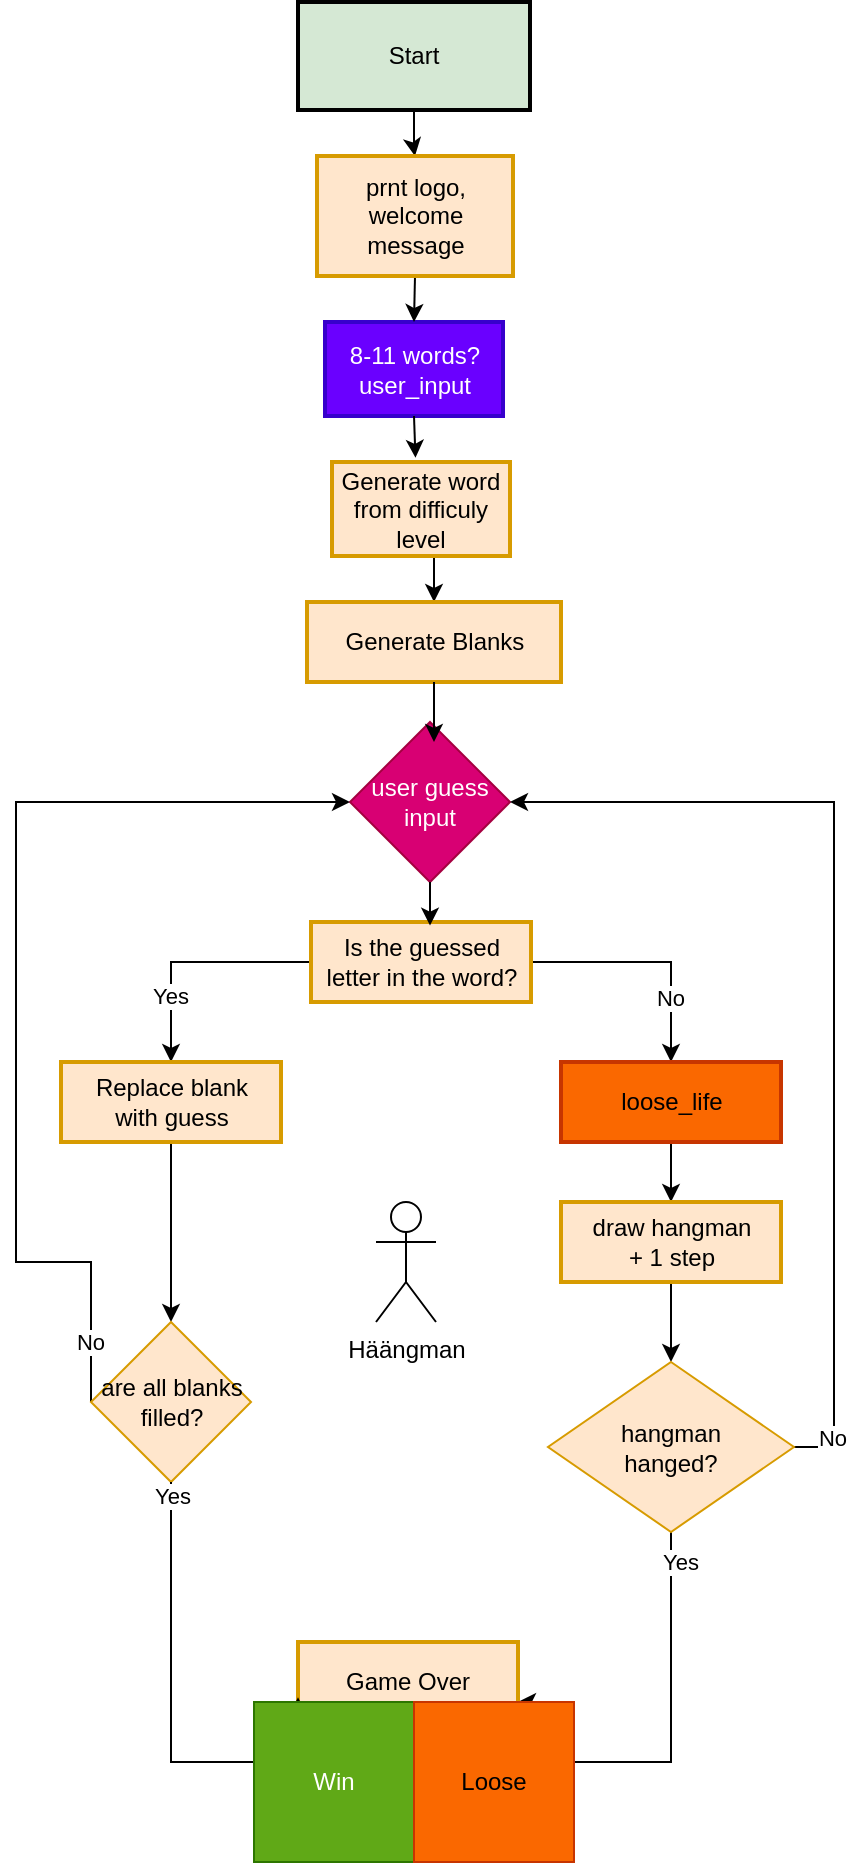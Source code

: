 <mxfile version="22.0.2" type="github">
  <diagram name="Page-1" id="w1LxiJ7KrOORrqjJ36fA">
    <mxGraphModel dx="1292" dy="1762" grid="1" gridSize="10" guides="1" tooltips="1" connect="1" arrows="1" fold="1" page="1" pageScale="1" pageWidth="850" pageHeight="1100" math="0" shadow="0">
      <root>
        <mxCell id="0" />
        <mxCell id="1" parent="0" />
        <mxCell id="DAebPcQWbNoey5Q_lOOY-26" style="edgeStyle=orthogonalEdgeStyle;rounded=0;orthogonalLoop=1;jettySize=auto;html=1;" edge="1" parent="1" source="2" target="DAebPcQWbNoey5Q_lOOY-25">
          <mxGeometry relative="1" as="geometry" />
        </mxCell>
        <mxCell id="2" value="Start" style="whiteSpace=wrap;strokeWidth=2;fillColor=#D5E8D4;" parent="1" vertex="1">
          <mxGeometry x="201" width="116" height="54" as="geometry" />
        </mxCell>
        <mxCell id="DAebPcQWbNoey5Q_lOOY-82" style="edgeStyle=orthogonalEdgeStyle;rounded=0;orthogonalLoop=1;jettySize=auto;html=1;exitX=0.5;exitY=1;exitDx=0;exitDy=0;entryX=0.5;entryY=0;entryDx=0;entryDy=0;" edge="1" parent="1" source="3" target="4">
          <mxGeometry relative="1" as="geometry" />
        </mxCell>
        <mxCell id="3" value="Generate word from difficuly level" style="whiteSpace=wrap;strokeWidth=2;fillColor=#ffe6cc;strokeColor=#d79b00;" parent="1" vertex="1">
          <mxGeometry x="218" y="230" width="89" height="47" as="geometry" />
        </mxCell>
        <mxCell id="4" value="Generate Blanks" style="whiteSpace=wrap;strokeWidth=2;fillColor=#ffe6cc;strokeColor=#d79b00;" parent="1" vertex="1">
          <mxGeometry x="205.5" y="300" width="127" height="40" as="geometry" />
        </mxCell>
        <mxCell id="DAebPcQWbNoey5Q_lOOY-24" value="8-11 words?&#xa;user_input" style="whiteSpace=wrap;strokeWidth=2;fillColor=#6a00ff;fontColor=#ffffff;strokeColor=#3700CC;" vertex="1" parent="1">
          <mxGeometry x="214.5" y="160" width="89" height="47" as="geometry" />
        </mxCell>
        <mxCell id="DAebPcQWbNoey5Q_lOOY-27" style="edgeStyle=orthogonalEdgeStyle;rounded=0;orthogonalLoop=1;jettySize=auto;html=1;exitX=0.5;exitY=1;exitDx=0;exitDy=0;entryX=0.5;entryY=0;entryDx=0;entryDy=0;" edge="1" parent="1" source="DAebPcQWbNoey5Q_lOOY-25" target="DAebPcQWbNoey5Q_lOOY-24">
          <mxGeometry relative="1" as="geometry" />
        </mxCell>
        <mxCell id="DAebPcQWbNoey5Q_lOOY-25" value="prnt logo, welcome&#xa;message" style="whiteSpace=wrap;strokeWidth=2;fillColor=#ffe6cc;strokeColor=#d79b00;" vertex="1" parent="1">
          <mxGeometry x="210.5" y="77" width="98" height="60" as="geometry" />
        </mxCell>
        <mxCell id="DAebPcQWbNoey5Q_lOOY-28" style="edgeStyle=orthogonalEdgeStyle;rounded=0;orthogonalLoop=1;jettySize=auto;html=1;exitX=0.5;exitY=1;exitDx=0;exitDy=0;entryX=0.469;entryY=-0.044;entryDx=0;entryDy=0;entryPerimeter=0;" edge="1" parent="1" source="DAebPcQWbNoey5Q_lOOY-24" target="3">
          <mxGeometry relative="1" as="geometry" />
        </mxCell>
        <mxCell id="DAebPcQWbNoey5Q_lOOY-42" style="edgeStyle=orthogonalEdgeStyle;rounded=0;orthogonalLoop=1;jettySize=auto;html=1;exitX=0;exitY=0.5;exitDx=0;exitDy=0;" edge="1" parent="1" source="DAebPcQWbNoey5Q_lOOY-31" target="DAebPcQWbNoey5Q_lOOY-40">
          <mxGeometry relative="1" as="geometry" />
        </mxCell>
        <mxCell id="DAebPcQWbNoey5Q_lOOY-73" value="Yes" style="edgeLabel;html=1;align=center;verticalAlign=middle;resizable=0;points=[];" vertex="1" connectable="0" parent="DAebPcQWbNoey5Q_lOOY-42">
          <mxGeometry x="0.441" y="-1" relative="1" as="geometry">
            <mxPoint as="offset" />
          </mxGeometry>
        </mxCell>
        <mxCell id="DAebPcQWbNoey5Q_lOOY-44" style="edgeStyle=orthogonalEdgeStyle;rounded=0;orthogonalLoop=1;jettySize=auto;html=1;exitX=1;exitY=0.5;exitDx=0;exitDy=0;" edge="1" parent="1" source="DAebPcQWbNoey5Q_lOOY-31" target="DAebPcQWbNoey5Q_lOOY-43">
          <mxGeometry relative="1" as="geometry" />
        </mxCell>
        <mxCell id="DAebPcQWbNoey5Q_lOOY-74" value="No" style="edgeLabel;html=1;align=center;verticalAlign=middle;resizable=0;points=[];" vertex="1" connectable="0" parent="DAebPcQWbNoey5Q_lOOY-44">
          <mxGeometry x="0.467" y="-1" relative="1" as="geometry">
            <mxPoint as="offset" />
          </mxGeometry>
        </mxCell>
        <mxCell id="DAebPcQWbNoey5Q_lOOY-31" value="Is the guessed&#xa;letter in the word?" style="whiteSpace=wrap;strokeWidth=2;fillColor=#ffe6cc;strokeColor=#d79b00;" vertex="1" parent="1">
          <mxGeometry x="207.5" y="460" width="110" height="40" as="geometry" />
        </mxCell>
        <mxCell id="DAebPcQWbNoey5Q_lOOY-70" style="edgeStyle=orthogonalEdgeStyle;rounded=0;orthogonalLoop=1;jettySize=auto;html=1;exitX=0.5;exitY=1;exitDx=0;exitDy=0;" edge="1" parent="1" source="DAebPcQWbNoey5Q_lOOY-40" target="DAebPcQWbNoey5Q_lOOY-59">
          <mxGeometry relative="1" as="geometry" />
        </mxCell>
        <mxCell id="DAebPcQWbNoey5Q_lOOY-40" value="Replace blank&#xa;with guess" style="whiteSpace=wrap;strokeWidth=2;fillColor=#ffe6cc;strokeColor=#d79b00;" vertex="1" parent="1">
          <mxGeometry x="82.5" y="530" width="110" height="40" as="geometry" />
        </mxCell>
        <mxCell id="DAebPcQWbNoey5Q_lOOY-52" style="edgeStyle=orthogonalEdgeStyle;rounded=0;orthogonalLoop=1;jettySize=auto;html=1;exitX=0.5;exitY=1;exitDx=0;exitDy=0;" edge="1" parent="1" source="DAebPcQWbNoey5Q_lOOY-43" target="DAebPcQWbNoey5Q_lOOY-51">
          <mxGeometry relative="1" as="geometry" />
        </mxCell>
        <mxCell id="DAebPcQWbNoey5Q_lOOY-43" value="loose_life" style="whiteSpace=wrap;strokeWidth=2;fillColor=#fa6800;fontColor=#000000;strokeColor=#C73500;" vertex="1" parent="1">
          <mxGeometry x="332.5" y="530" width="110" height="40" as="geometry" />
        </mxCell>
        <mxCell id="DAebPcQWbNoey5Q_lOOY-48" value="user guess&lt;br&gt;input" style="rhombus;whiteSpace=wrap;html=1;fillColor=#d80073;fontColor=#ffffff;strokeColor=#A50040;" vertex="1" parent="1">
          <mxGeometry x="227" y="360" width="80" height="80" as="geometry" />
        </mxCell>
        <mxCell id="DAebPcQWbNoey5Q_lOOY-60" style="edgeStyle=orthogonalEdgeStyle;rounded=0;orthogonalLoop=1;jettySize=auto;html=1;" edge="1" parent="1" source="DAebPcQWbNoey5Q_lOOY-51" target="DAebPcQWbNoey5Q_lOOY-58">
          <mxGeometry relative="1" as="geometry" />
        </mxCell>
        <mxCell id="DAebPcQWbNoey5Q_lOOY-51" value="draw hangman&#xa;+ 1 step" style="whiteSpace=wrap;strokeWidth=2;fillColor=#ffe6cc;strokeColor=#d79b00;" vertex="1" parent="1">
          <mxGeometry x="332.5" y="600" width="110" height="40" as="geometry" />
        </mxCell>
        <mxCell id="DAebPcQWbNoey5Q_lOOY-65" style="edgeStyle=orthogonalEdgeStyle;rounded=0;orthogonalLoop=1;jettySize=auto;html=1;exitX=0.5;exitY=1;exitDx=0;exitDy=0;entryX=1;entryY=0.75;entryDx=0;entryDy=0;" edge="1" parent="1" source="DAebPcQWbNoey5Q_lOOY-58" target="DAebPcQWbNoey5Q_lOOY-55">
          <mxGeometry relative="1" as="geometry">
            <Array as="points">
              <mxPoint x="388" y="880" />
              <mxPoint x="314" y="880" />
              <mxPoint x="314" y="850" />
              <mxPoint x="311" y="850" />
            </Array>
          </mxGeometry>
        </mxCell>
        <mxCell id="DAebPcQWbNoey5Q_lOOY-69" value="Yes" style="edgeLabel;html=1;align=center;verticalAlign=middle;resizable=0;points=[];" vertex="1" connectable="0" parent="DAebPcQWbNoey5Q_lOOY-65">
          <mxGeometry x="0.253" relative="1" as="geometry">
            <mxPoint x="28" y="-100" as="offset" />
          </mxGeometry>
        </mxCell>
        <mxCell id="DAebPcQWbNoey5Q_lOOY-71" style="edgeStyle=orthogonalEdgeStyle;rounded=0;orthogonalLoop=1;jettySize=auto;html=1;exitX=1;exitY=0.5;exitDx=0;exitDy=0;entryX=1;entryY=0.5;entryDx=0;entryDy=0;" edge="1" parent="1" source="DAebPcQWbNoey5Q_lOOY-58" target="DAebPcQWbNoey5Q_lOOY-48">
          <mxGeometry relative="1" as="geometry" />
        </mxCell>
        <mxCell id="DAebPcQWbNoey5Q_lOOY-79" value="No" style="edgeLabel;html=1;align=center;verticalAlign=middle;resizable=0;points=[];" vertex="1" connectable="0" parent="DAebPcQWbNoey5Q_lOOY-71">
          <mxGeometry x="-0.901" y="1" relative="1" as="geometry">
            <mxPoint as="offset" />
          </mxGeometry>
        </mxCell>
        <mxCell id="DAebPcQWbNoey5Q_lOOY-58" value="hangman&lt;br&gt;hanged?" style="rhombus;whiteSpace=wrap;html=1;fillColor=#ffe6cc;strokeColor=#d79b00;" vertex="1" parent="1">
          <mxGeometry x="326" y="680" width="123" height="85" as="geometry" />
        </mxCell>
        <mxCell id="DAebPcQWbNoey5Q_lOOY-72" style="edgeStyle=orthogonalEdgeStyle;rounded=0;orthogonalLoop=1;jettySize=auto;html=1;exitX=0;exitY=0.5;exitDx=0;exitDy=0;entryX=0;entryY=0.5;entryDx=0;entryDy=0;" edge="1" parent="1" source="DAebPcQWbNoey5Q_lOOY-59" target="DAebPcQWbNoey5Q_lOOY-48">
          <mxGeometry relative="1" as="geometry">
            <Array as="points">
              <mxPoint x="98" y="630" />
              <mxPoint x="60" y="630" />
              <mxPoint x="60" y="400" />
            </Array>
          </mxGeometry>
        </mxCell>
        <mxCell id="DAebPcQWbNoey5Q_lOOY-78" value="No" style="edgeLabel;html=1;align=center;verticalAlign=middle;resizable=0;points=[];" vertex="1" connectable="0" parent="DAebPcQWbNoey5Q_lOOY-72">
          <mxGeometry x="-0.881" y="1" relative="1" as="geometry">
            <mxPoint as="offset" />
          </mxGeometry>
        </mxCell>
        <mxCell id="DAebPcQWbNoey5Q_lOOY-59" value="are all blanks filled?" style="rhombus;whiteSpace=wrap;html=1;fillColor=#ffe6cc;strokeColor=#d79b00;" vertex="1" parent="1">
          <mxGeometry x="97.5" y="660" width="80" height="80" as="geometry" />
        </mxCell>
        <mxCell id="DAebPcQWbNoey5Q_lOOY-55" value="Game Over" style="whiteSpace=wrap;strokeWidth=2;fillColor=#ffe6cc;strokeColor=#d79b00;" vertex="1" parent="1">
          <mxGeometry x="201" y="820" width="110" height="40" as="geometry" />
        </mxCell>
        <mxCell id="DAebPcQWbNoey5Q_lOOY-66" style="edgeStyle=orthogonalEdgeStyle;rounded=0;orthogonalLoop=1;jettySize=auto;html=1;exitX=0.5;exitY=1;exitDx=0;exitDy=0;entryX=0;entryY=0.69;entryDx=0;entryDy=0;entryPerimeter=0;" edge="1" parent="1" source="DAebPcQWbNoey5Q_lOOY-59" target="DAebPcQWbNoey5Q_lOOY-55">
          <mxGeometry relative="1" as="geometry">
            <Array as="points">
              <mxPoint x="138" y="880" />
              <mxPoint x="204" y="880" />
              <mxPoint x="204" y="850" />
              <mxPoint x="201" y="850" />
            </Array>
          </mxGeometry>
        </mxCell>
        <mxCell id="DAebPcQWbNoey5Q_lOOY-68" value="Yes" style="edgeLabel;html=1;align=center;verticalAlign=middle;resizable=0;points=[];" vertex="1" connectable="0" parent="DAebPcQWbNoey5Q_lOOY-66">
          <mxGeometry x="0.004" y="-1" relative="1" as="geometry">
            <mxPoint x="1" y="-115" as="offset" />
          </mxGeometry>
        </mxCell>
        <mxCell id="DAebPcQWbNoey5Q_lOOY-76" value="Win" style="whiteSpace=wrap;html=1;aspect=fixed;fillColor=#60a917;fontColor=#ffffff;strokeColor=#2D7600;" vertex="1" parent="1">
          <mxGeometry x="179" y="850" width="80" height="80" as="geometry" />
        </mxCell>
        <mxCell id="DAebPcQWbNoey5Q_lOOY-77" value="Loose" style="whiteSpace=wrap;html=1;aspect=fixed;fillColor=#fa6800;fontColor=#000000;strokeColor=#C73500;" vertex="1" parent="1">
          <mxGeometry x="259" y="850" width="80" height="80" as="geometry" />
        </mxCell>
        <mxCell id="DAebPcQWbNoey5Q_lOOY-80" value="Häängman" style="shape=umlActor;verticalLabelPosition=bottom;verticalAlign=top;html=1;outlineConnect=0;" vertex="1" parent="1">
          <mxGeometry x="240" y="600" width="30" height="60" as="geometry" />
        </mxCell>
        <mxCell id="DAebPcQWbNoey5Q_lOOY-83" style="edgeStyle=orthogonalEdgeStyle;rounded=0;orthogonalLoop=1;jettySize=auto;html=1;entryX=0.525;entryY=0.125;entryDx=0;entryDy=0;entryPerimeter=0;" edge="1" parent="1" source="4" target="DAebPcQWbNoey5Q_lOOY-48">
          <mxGeometry relative="1" as="geometry" />
        </mxCell>
        <mxCell id="DAebPcQWbNoey5Q_lOOY-86" style="edgeStyle=orthogonalEdgeStyle;rounded=0;orthogonalLoop=1;jettySize=auto;html=1;exitX=0.5;exitY=1;exitDx=0;exitDy=0;entryX=0.541;entryY=0.045;entryDx=0;entryDy=0;entryPerimeter=0;" edge="1" parent="1" source="DAebPcQWbNoey5Q_lOOY-48" target="DAebPcQWbNoey5Q_lOOY-31">
          <mxGeometry relative="1" as="geometry" />
        </mxCell>
      </root>
    </mxGraphModel>
  </diagram>
</mxfile>

